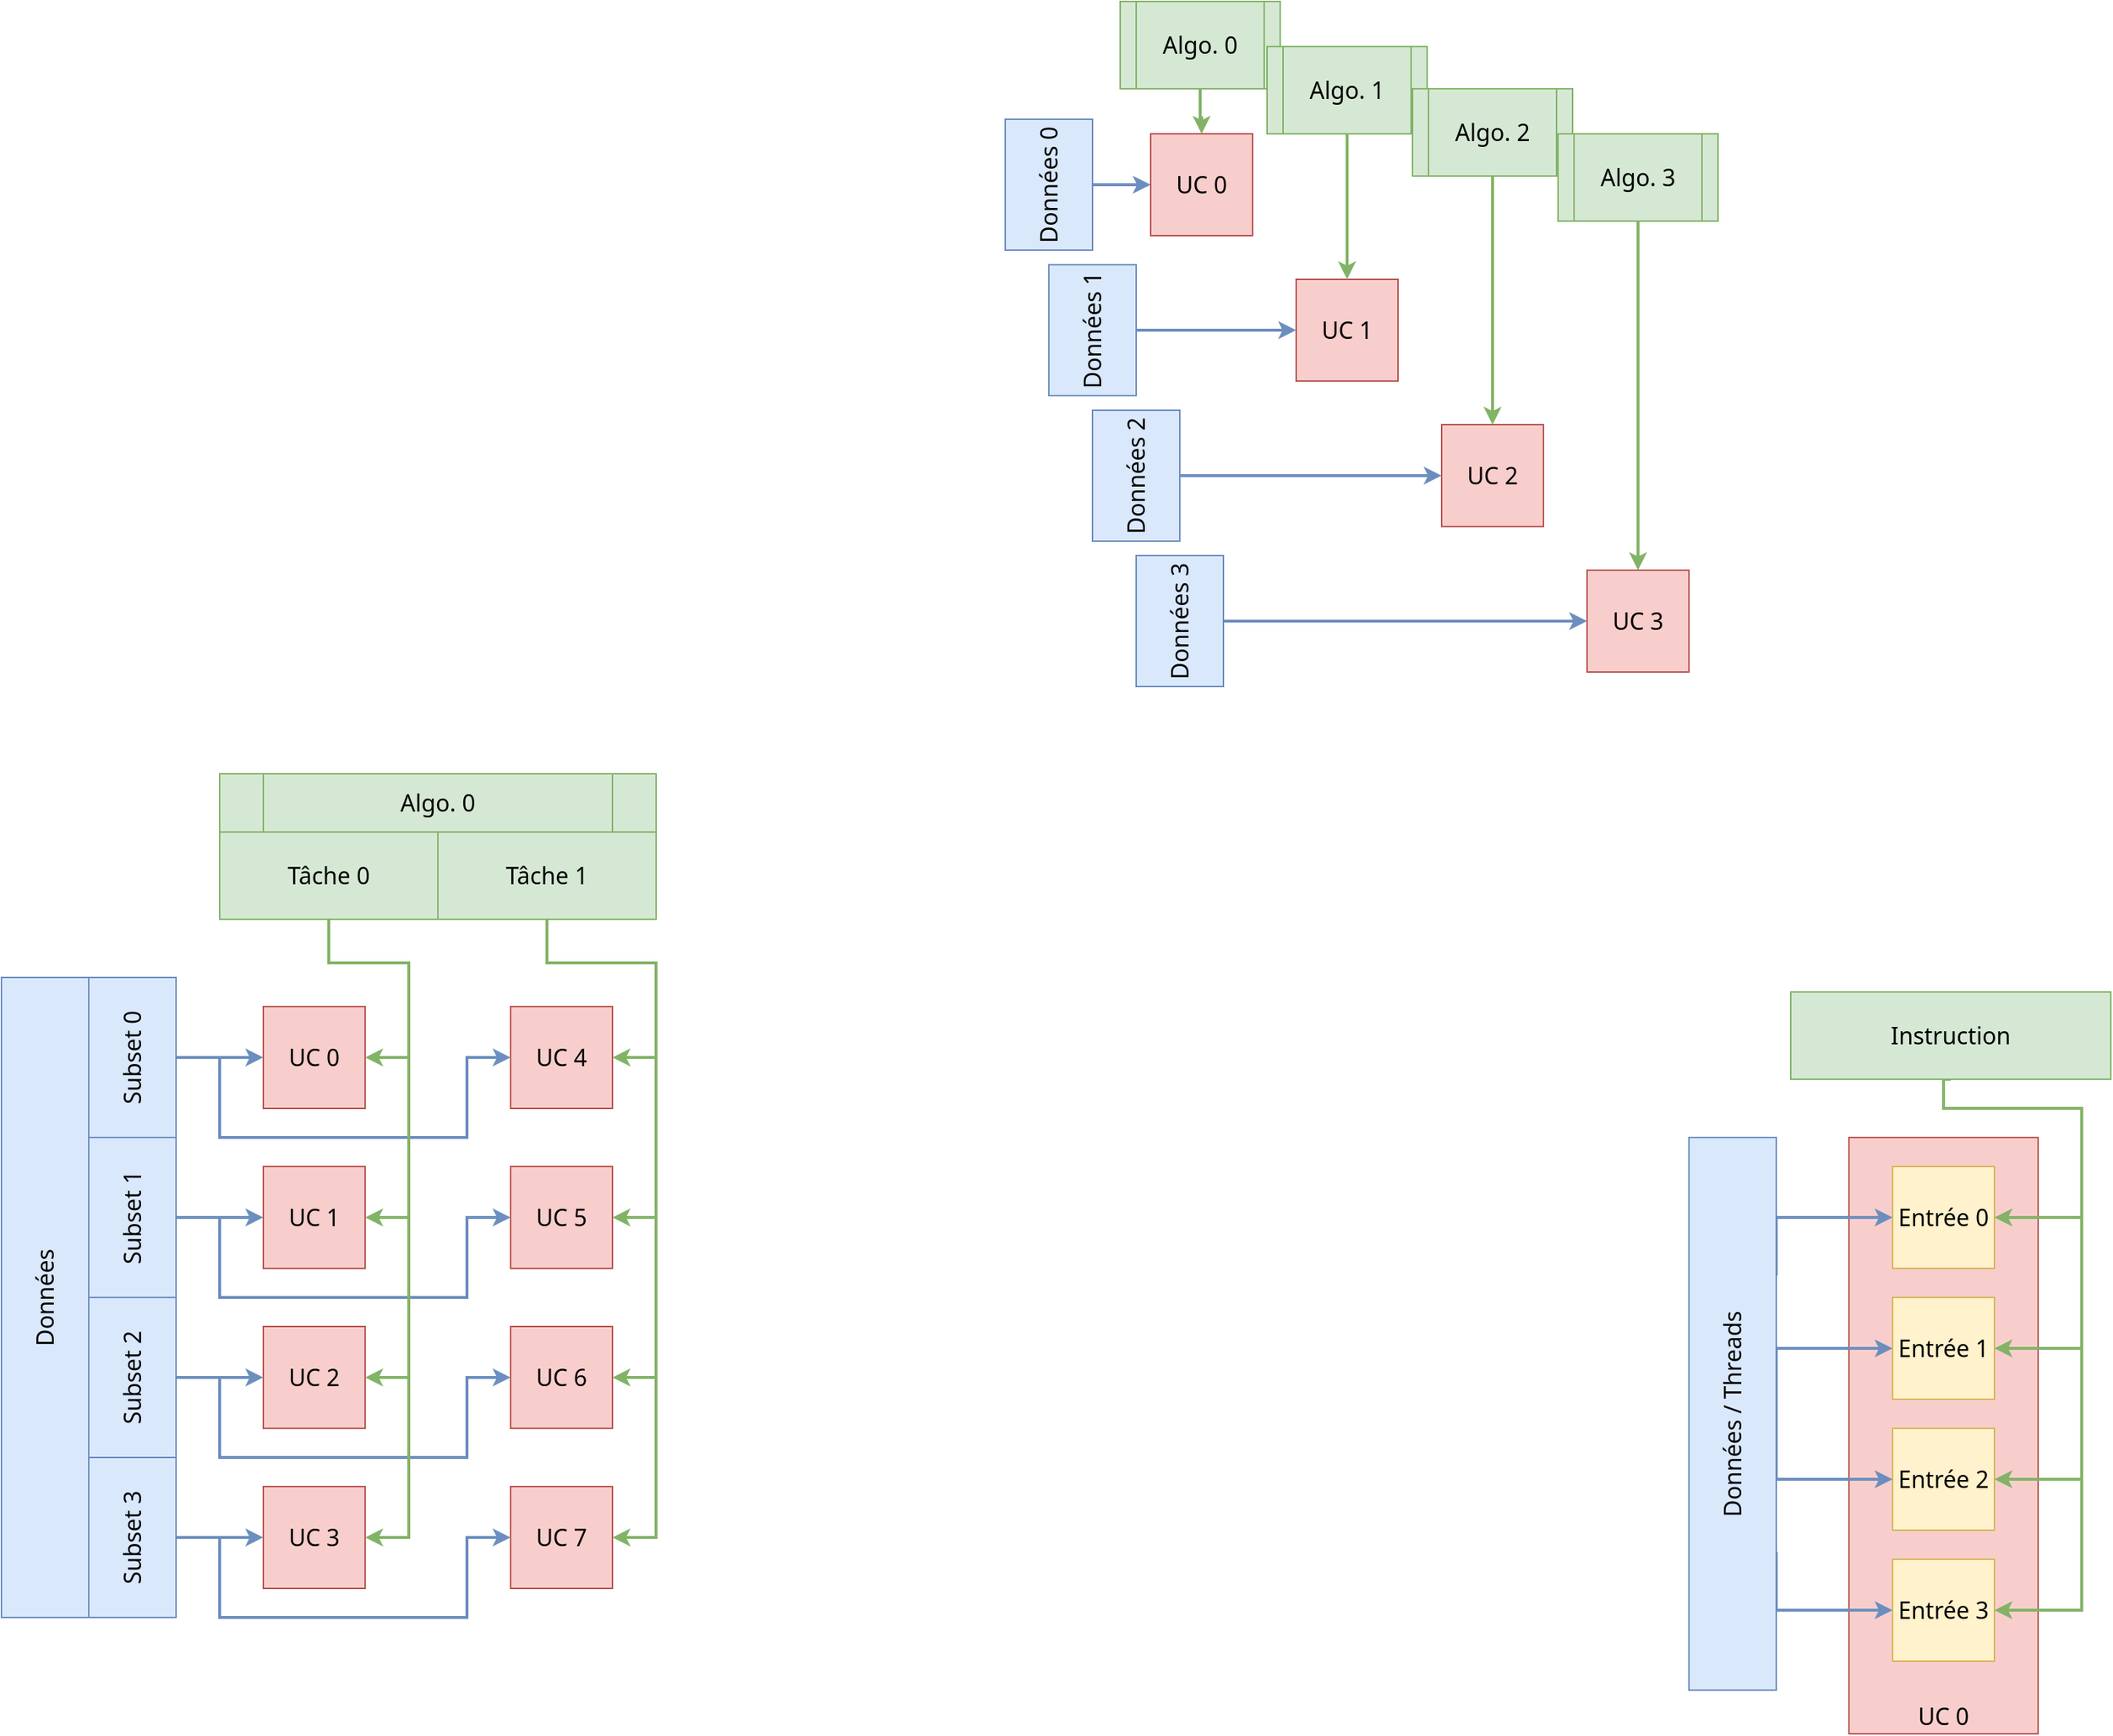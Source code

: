 <mxfile version="20.7.4" type="device"><diagram id="mPu22XG-Mib2CuMvU5zy" name="Page-1"><mxGraphModel dx="2057" dy="1570" grid="1" gridSize="10" guides="1" tooltips="1" connect="1" arrows="1" fold="1" page="0" pageScale="1" pageWidth="1169" pageHeight="827" math="0" shadow="0"><root><mxCell id="0"/><mxCell id="1" parent="0"/><mxCell id="m8-n7NW9YHEEXz4hdI8v-74" value="UC 0" style="rounded=0;whiteSpace=wrap;html=1;fillColor=#f8cecc;strokeColor=#b85450;fontFamily=Noto Sans;fontSize=16;verticalAlign=bottom;labelPosition=center;verticalLabelPosition=middle;align=center;fontStyle=0" parent="1" vertex="1"><mxGeometry x="550" y="190" width="130" height="410" as="geometry"/></mxCell><mxCell id="m8-n7NW9YHEEXz4hdI8v-81" style="edgeStyle=orthogonalEdgeStyle;rounded=0;orthogonalLoop=1;jettySize=auto;html=1;strokeWidth=2;fontFamily=Noto Sans;fontSize=16;entryX=0;entryY=0.5;entryDx=0;entryDy=0;fillColor=#dae8fc;strokeColor=#6c8ebf;exitX=0.75;exitY=1;exitDx=0;exitDy=0;" parent="1" source="m8-n7NW9YHEEXz4hdI8v-80" target="m8-n7NW9YHEEXz4hdI8v-82" edge="1"><mxGeometry relative="1" as="geometry"><mxPoint x="410" y="250" as="targetPoint"/><mxPoint x="400" y="250" as="sourcePoint"/><Array as="points"><mxPoint x="500" y="245"/></Array></mxGeometry></mxCell><mxCell id="m8-n7NW9YHEEXz4hdI8v-83" style="edgeStyle=orthogonalEdgeStyle;rounded=0;orthogonalLoop=1;jettySize=auto;html=1;strokeWidth=2;fontFamily=Noto Sans;fontSize=16;entryX=0;entryY=0.5;entryDx=0;entryDy=0;fillColor=#dae8fc;strokeColor=#6c8ebf;exitX=0.5;exitY=1;exitDx=0;exitDy=0;" parent="1" source="m8-n7NW9YHEEXz4hdI8v-80" target="m8-n7NW9YHEEXz4hdI8v-84" edge="1"><mxGeometry relative="1" as="geometry"><mxPoint x="500" y="330" as="targetPoint"/><mxPoint x="400" y="330" as="sourcePoint"/><Array as="points"><mxPoint x="500" y="335"/></Array></mxGeometry></mxCell><mxCell id="m8-n7NW9YHEEXz4hdI8v-87" style="edgeStyle=orthogonalEdgeStyle;rounded=0;orthogonalLoop=1;jettySize=auto;html=1;strokeWidth=2;fontFamily=Noto Sans;fontSize=16;entryX=0;entryY=0.5;entryDx=0;entryDy=0;fillColor=#dae8fc;strokeColor=#6c8ebf;exitX=0.5;exitY=1;exitDx=0;exitDy=0;" parent="1" source="m8-n7NW9YHEEXz4hdI8v-80" target="m8-n7NW9YHEEXz4hdI8v-85" edge="1"><mxGeometry relative="1" as="geometry"><mxPoint x="590" y="340" as="targetPoint"/><mxPoint x="400" y="410" as="sourcePoint"/><Array as="points"><mxPoint x="500" y="425"/></Array></mxGeometry></mxCell><mxCell id="m8-n7NW9YHEEXz4hdI8v-88" style="edgeStyle=orthogonalEdgeStyle;rounded=0;orthogonalLoop=1;jettySize=auto;html=1;strokeWidth=2;fontFamily=Noto Sans;fontSize=16;entryX=0;entryY=0.5;entryDx=0;entryDy=0;fillColor=#dae8fc;strokeColor=#6c8ebf;exitX=0.25;exitY=1;exitDx=0;exitDy=0;" parent="1" source="m8-n7NW9YHEEXz4hdI8v-80" target="m8-n7NW9YHEEXz4hdI8v-86" edge="1"><mxGeometry relative="1" as="geometry"><mxPoint x="600" y="350" as="targetPoint"/><mxPoint x="400" y="490" as="sourcePoint"/><Array as="points"><mxPoint x="500" y="515"/></Array></mxGeometry></mxCell><mxCell id="m8-n7NW9YHEEXz4hdI8v-6" value="UC 0" style="rounded=0;whiteSpace=wrap;html=1;fontFamily=Noto Sans;fontSize=16;fillColor=#f8cecc;strokeColor=#b85450;" parent="1" vertex="1"><mxGeometry x="-540" y="100" width="70" height="70" as="geometry"/></mxCell><mxCell id="m8-n7NW9YHEEXz4hdI8v-11" value="UC 1" style="rounded=0;whiteSpace=wrap;html=1;fontFamily=Noto Sans;fontSize=16;fillColor=#f8cecc;strokeColor=#b85450;" parent="1" vertex="1"><mxGeometry x="-540" y="210" width="70" height="70" as="geometry"/></mxCell><mxCell id="m8-n7NW9YHEEXz4hdI8v-12" value="UC 2" style="rounded=0;whiteSpace=wrap;html=1;fontFamily=Noto Sans;fontSize=16;fillColor=#f8cecc;strokeColor=#b85450;" parent="1" vertex="1"><mxGeometry x="-540" y="320" width="70" height="70" as="geometry"/></mxCell><mxCell id="m8-n7NW9YHEEXz4hdI8v-13" value="UC 3" style="rounded=0;whiteSpace=wrap;html=1;fontFamily=Noto Sans;fontSize=16;fillColor=#f8cecc;strokeColor=#b85450;" parent="1" vertex="1"><mxGeometry x="-540" y="430" width="70" height="70" as="geometry"/></mxCell><mxCell id="m8-n7NW9YHEEXz4hdI8v-14" value="UC 4" style="rounded=0;whiteSpace=wrap;html=1;fontFamily=Noto Sans;fontSize=16;fillColor=#f8cecc;strokeColor=#b85450;" parent="1" vertex="1"><mxGeometry x="-370" y="100" width="70" height="70" as="geometry"/></mxCell><mxCell id="m8-n7NW9YHEEXz4hdI8v-15" value="UC 5" style="rounded=0;whiteSpace=wrap;html=1;fontFamily=Noto Sans;fontSize=16;fillColor=#f8cecc;strokeColor=#b85450;" parent="1" vertex="1"><mxGeometry x="-370" y="210" width="70" height="70" as="geometry"/></mxCell><mxCell id="m8-n7NW9YHEEXz4hdI8v-16" value="UC 6" style="rounded=0;whiteSpace=wrap;html=1;fontFamily=Noto Sans;fontSize=16;fillColor=#f8cecc;strokeColor=#b85450;" parent="1" vertex="1"><mxGeometry x="-370" y="320" width="70" height="70" as="geometry"/></mxCell><mxCell id="m8-n7NW9YHEEXz4hdI8v-17" value="UC 7" style="rounded=0;whiteSpace=wrap;html=1;fontFamily=Noto Sans;fontSize=16;fillColor=#f8cecc;strokeColor=#b85450;" parent="1" vertex="1"><mxGeometry x="-370" y="430" width="70" height="70" as="geometry"/></mxCell><mxCell id="m8-n7NW9YHEEXz4hdI8v-19" style="edgeStyle=orthogonalEdgeStyle;rounded=0;orthogonalLoop=1;jettySize=auto;html=1;exitX=1;exitY=0.5;exitDx=0;exitDy=0;entryX=0;entryY=0.5;entryDx=0;entryDy=0;fontFamily=Noto Sans;fontSize=16;fillColor=#dae8fc;strokeColor=#6c8ebf;strokeWidth=2;" parent="1" source="m8-n7NW9YHEEXz4hdI8v-18" target="m8-n7NW9YHEEXz4hdI8v-6" edge="1"><mxGeometry relative="1" as="geometry"/></mxCell><mxCell id="m8-n7NW9YHEEXz4hdI8v-20" style="edgeStyle=orthogonalEdgeStyle;shape=connector;rounded=0;orthogonalLoop=1;jettySize=auto;html=1;exitX=1;exitY=0.5;exitDx=0;exitDy=0;entryX=0;entryY=0.5;entryDx=0;entryDy=0;labelBackgroundColor=default;strokeColor=#6c8ebf;strokeWidth=2;fontFamily=Noto Sans;fontSize=16;fontColor=default;endArrow=classic;fillColor=#dae8fc;" parent="1" source="m8-n7NW9YHEEXz4hdI8v-18" target="m8-n7NW9YHEEXz4hdI8v-14" edge="1"><mxGeometry relative="1" as="geometry"><Array as="points"><mxPoint x="-570" y="135"/><mxPoint x="-570" y="190"/><mxPoint x="-400" y="190"/><mxPoint x="-400" y="135"/></Array></mxGeometry></mxCell><mxCell id="m8-n7NW9YHEEXz4hdI8v-18" value="Subset 0" style="rounded=0;whiteSpace=wrap;html=1;fontFamily=Noto Sans;fontSize=16;horizontal=0;fillColor=#dae8fc;strokeColor=#6c8ebf;" parent="1" vertex="1"><mxGeometry x="-660" y="80" width="60" height="110" as="geometry"/></mxCell><mxCell id="m8-n7NW9YHEEXz4hdI8v-25" style="edgeStyle=orthogonalEdgeStyle;shape=connector;rounded=0;orthogonalLoop=1;jettySize=auto;html=1;exitX=1;exitY=0.5;exitDx=0;exitDy=0;entryX=0;entryY=0.5;entryDx=0;entryDy=0;labelBackgroundColor=default;strokeColor=#6c8ebf;strokeWidth=2;fontFamily=Noto Sans;fontSize=16;fontColor=default;endArrow=classic;fillColor=#dae8fc;" parent="1" source="m8-n7NW9YHEEXz4hdI8v-21" target="m8-n7NW9YHEEXz4hdI8v-11" edge="1"><mxGeometry relative="1" as="geometry"/></mxCell><mxCell id="m8-n7NW9YHEEXz4hdI8v-26" style="edgeStyle=orthogonalEdgeStyle;shape=connector;rounded=0;orthogonalLoop=1;jettySize=auto;html=1;exitX=1;exitY=0.5;exitDx=0;exitDy=0;entryX=0;entryY=0.5;entryDx=0;entryDy=0;labelBackgroundColor=default;strokeColor=#6c8ebf;strokeWidth=2;fontFamily=Noto Sans;fontSize=16;fontColor=default;endArrow=classic;fillColor=#dae8fc;" parent="1" source="m8-n7NW9YHEEXz4hdI8v-21" target="m8-n7NW9YHEEXz4hdI8v-15" edge="1"><mxGeometry relative="1" as="geometry"><Array as="points"><mxPoint x="-570" y="245"/><mxPoint x="-570" y="300"/><mxPoint x="-400" y="300"/><mxPoint x="-400" y="245"/></Array></mxGeometry></mxCell><mxCell id="m8-n7NW9YHEEXz4hdI8v-21" value="Subset 1" style="rounded=0;whiteSpace=wrap;html=1;fontFamily=Noto Sans;fontSize=16;horizontal=0;fillColor=#dae8fc;strokeColor=#6c8ebf;" parent="1" vertex="1"><mxGeometry x="-660" y="190" width="60" height="110" as="geometry"/></mxCell><mxCell id="m8-n7NW9YHEEXz4hdI8v-22" value="Données" style="rounded=0;whiteSpace=wrap;html=1;fontFamily=Noto Sans;fontSize=16;horizontal=0;fillColor=#dae8fc;strokeColor=#6c8ebf;" parent="1" vertex="1"><mxGeometry x="-720" y="80" width="60" height="440" as="geometry"/></mxCell><mxCell id="m8-n7NW9YHEEXz4hdI8v-27" style="edgeStyle=orthogonalEdgeStyle;shape=connector;rounded=0;orthogonalLoop=1;jettySize=auto;html=1;exitX=1;exitY=0.5;exitDx=0;exitDy=0;entryX=0;entryY=0.5;entryDx=0;entryDy=0;labelBackgroundColor=default;strokeColor=#6c8ebf;strokeWidth=2;fontFamily=Noto Sans;fontSize=16;fontColor=default;endArrow=classic;fillColor=#dae8fc;" parent="1" source="m8-n7NW9YHEEXz4hdI8v-23" target="m8-n7NW9YHEEXz4hdI8v-12" edge="1"><mxGeometry relative="1" as="geometry"/></mxCell><mxCell id="m8-n7NW9YHEEXz4hdI8v-28" style="edgeStyle=orthogonalEdgeStyle;shape=connector;rounded=0;orthogonalLoop=1;jettySize=auto;html=1;exitX=1;exitY=0.5;exitDx=0;exitDy=0;entryX=0;entryY=0.5;entryDx=0;entryDy=0;labelBackgroundColor=default;strokeColor=#6c8ebf;strokeWidth=2;fontFamily=Noto Sans;fontSize=16;fontColor=default;endArrow=classic;fillColor=#dae8fc;" parent="1" source="m8-n7NW9YHEEXz4hdI8v-23" target="m8-n7NW9YHEEXz4hdI8v-16" edge="1"><mxGeometry relative="1" as="geometry"><Array as="points"><mxPoint x="-570" y="355"/><mxPoint x="-570" y="410"/><mxPoint x="-400" y="410"/><mxPoint x="-400" y="355"/></Array></mxGeometry></mxCell><mxCell id="m8-n7NW9YHEEXz4hdI8v-23" value="Subset 2" style="rounded=0;whiteSpace=wrap;html=1;fontFamily=Noto Sans;fontSize=16;horizontal=0;fillColor=#dae8fc;strokeColor=#6c8ebf;" parent="1" vertex="1"><mxGeometry x="-660" y="300" width="60" height="110" as="geometry"/></mxCell><mxCell id="m8-n7NW9YHEEXz4hdI8v-29" style="edgeStyle=orthogonalEdgeStyle;shape=connector;rounded=0;orthogonalLoop=1;jettySize=auto;html=1;exitX=1;exitY=0.5;exitDx=0;exitDy=0;entryX=0;entryY=0.5;entryDx=0;entryDy=0;labelBackgroundColor=default;strokeColor=#6c8ebf;strokeWidth=2;fontFamily=Noto Sans;fontSize=16;fontColor=default;endArrow=classic;fillColor=#dae8fc;" parent="1" source="m8-n7NW9YHEEXz4hdI8v-24" target="m8-n7NW9YHEEXz4hdI8v-13" edge="1"><mxGeometry relative="1" as="geometry"/></mxCell><mxCell id="m8-n7NW9YHEEXz4hdI8v-30" style="edgeStyle=orthogonalEdgeStyle;shape=connector;rounded=0;orthogonalLoop=1;jettySize=auto;html=1;exitX=1;exitY=0.5;exitDx=0;exitDy=0;entryX=0;entryY=0.5;entryDx=0;entryDy=0;labelBackgroundColor=default;strokeColor=#6c8ebf;strokeWidth=2;fontFamily=Noto Sans;fontSize=16;fontColor=default;endArrow=classic;fillColor=#dae8fc;" parent="1" source="m8-n7NW9YHEEXz4hdI8v-24" target="m8-n7NW9YHEEXz4hdI8v-17" edge="1"><mxGeometry relative="1" as="geometry"><Array as="points"><mxPoint x="-570" y="465"/><mxPoint x="-570" y="520"/><mxPoint x="-400" y="520"/><mxPoint x="-400" y="465"/></Array></mxGeometry></mxCell><mxCell id="m8-n7NW9YHEEXz4hdI8v-24" value="Subset 3" style="rounded=0;whiteSpace=wrap;html=1;fontFamily=Noto Sans;fontSize=16;horizontal=0;fillColor=#dae8fc;strokeColor=#6c8ebf;" parent="1" vertex="1"><mxGeometry x="-660" y="410" width="60" height="110" as="geometry"/></mxCell><mxCell id="m8-n7NW9YHEEXz4hdI8v-31" value="Algo. 0" style="shape=process;whiteSpace=wrap;html=1;backgroundOutline=1;fontFamily=Noto Sans;fontSize=16;fillColor=#d5e8d4;strokeColor=#82b366;" parent="1" vertex="1"><mxGeometry x="-570" y="-60" width="300" height="40" as="geometry"/></mxCell><mxCell id="m8-n7NW9YHEEXz4hdI8v-34" style="edgeStyle=orthogonalEdgeStyle;shape=connector;rounded=0;orthogonalLoop=1;jettySize=auto;html=1;exitX=0.5;exitY=1;exitDx=0;exitDy=0;entryX=1;entryY=0.5;entryDx=0;entryDy=0;labelBackgroundColor=default;strokeColor=#82b366;strokeWidth=2;fontFamily=Noto Sans;fontSize=16;fontColor=default;endArrow=classic;fillColor=#d5e8d4;" parent="1" source="m8-n7NW9YHEEXz4hdI8v-32" target="m8-n7NW9YHEEXz4hdI8v-6" edge="1"><mxGeometry relative="1" as="geometry"><Array as="points"><mxPoint x="-495" y="70"/><mxPoint x="-440" y="70"/><mxPoint x="-440" y="135"/></Array></mxGeometry></mxCell><mxCell id="m8-n7NW9YHEEXz4hdI8v-35" style="edgeStyle=orthogonalEdgeStyle;shape=connector;rounded=0;orthogonalLoop=1;jettySize=auto;html=1;exitX=0.5;exitY=1;exitDx=0;exitDy=0;entryX=1;entryY=0.5;entryDx=0;entryDy=0;labelBackgroundColor=default;strokeColor=#82b366;strokeWidth=2;fontFamily=Noto Sans;fontSize=16;fontColor=default;endArrow=classic;fillColor=#d5e8d4;" parent="1" source="m8-n7NW9YHEEXz4hdI8v-32" target="m8-n7NW9YHEEXz4hdI8v-11" edge="1"><mxGeometry relative="1" as="geometry"><Array as="points"><mxPoint x="-495" y="70"/><mxPoint x="-440" y="70"/><mxPoint x="-440" y="245"/></Array></mxGeometry></mxCell><mxCell id="m8-n7NW9YHEEXz4hdI8v-36" style="edgeStyle=orthogonalEdgeStyle;shape=connector;rounded=0;orthogonalLoop=1;jettySize=auto;html=1;exitX=0.5;exitY=1;exitDx=0;exitDy=0;entryX=1;entryY=0.5;entryDx=0;entryDy=0;labelBackgroundColor=default;strokeColor=#82b366;strokeWidth=2;fontFamily=Noto Sans;fontSize=16;fontColor=default;endArrow=classic;fillColor=#d5e8d4;" parent="1" source="m8-n7NW9YHEEXz4hdI8v-32" target="m8-n7NW9YHEEXz4hdI8v-12" edge="1"><mxGeometry relative="1" as="geometry"><Array as="points"><mxPoint x="-495" y="70"/><mxPoint x="-440" y="70"/><mxPoint x="-440" y="355"/></Array></mxGeometry></mxCell><mxCell id="m8-n7NW9YHEEXz4hdI8v-37" style="edgeStyle=orthogonalEdgeStyle;shape=connector;rounded=0;orthogonalLoop=1;jettySize=auto;html=1;exitX=0.5;exitY=1;exitDx=0;exitDy=0;entryX=1;entryY=0.5;entryDx=0;entryDy=0;labelBackgroundColor=default;strokeColor=#82b366;strokeWidth=2;fontFamily=Noto Sans;fontSize=16;fontColor=default;endArrow=classic;fillColor=#d5e8d4;" parent="1" source="m8-n7NW9YHEEXz4hdI8v-32" target="m8-n7NW9YHEEXz4hdI8v-13" edge="1"><mxGeometry relative="1" as="geometry"><Array as="points"><mxPoint x="-495" y="70"/><mxPoint x="-440" y="70"/><mxPoint x="-440" y="465"/></Array></mxGeometry></mxCell><mxCell id="m8-n7NW9YHEEXz4hdI8v-32" value="Tâche 0" style="rounded=0;whiteSpace=wrap;html=1;fontFamily=Noto Sans;fontSize=16;fillColor=#d5e8d4;strokeColor=#82b366;" parent="1" vertex="1"><mxGeometry x="-570" y="-20" width="150" height="60" as="geometry"/></mxCell><mxCell id="m8-n7NW9YHEEXz4hdI8v-38" style="edgeStyle=orthogonalEdgeStyle;shape=connector;rounded=0;orthogonalLoop=1;jettySize=auto;html=1;exitX=0.5;exitY=1;exitDx=0;exitDy=0;entryX=1;entryY=0.5;entryDx=0;entryDy=0;labelBackgroundColor=default;strokeColor=#82b366;strokeWidth=2;fontFamily=Noto Sans;fontSize=16;fontColor=default;endArrow=classic;fillColor=#d5e8d4;" parent="1" source="m8-n7NW9YHEEXz4hdI8v-33" target="m8-n7NW9YHEEXz4hdI8v-14" edge="1"><mxGeometry relative="1" as="geometry"><Array as="points"><mxPoint x="-345" y="70"/><mxPoint x="-270" y="70"/><mxPoint x="-270" y="135"/></Array></mxGeometry></mxCell><mxCell id="m8-n7NW9YHEEXz4hdI8v-39" style="edgeStyle=orthogonalEdgeStyle;shape=connector;rounded=0;orthogonalLoop=1;jettySize=auto;html=1;exitX=0.5;exitY=1;exitDx=0;exitDy=0;entryX=1;entryY=0.5;entryDx=0;entryDy=0;labelBackgroundColor=default;strokeColor=#82b366;strokeWidth=2;fontFamily=Noto Sans;fontSize=16;fontColor=default;endArrow=classic;fillColor=#d5e8d4;" parent="1" source="m8-n7NW9YHEEXz4hdI8v-33" target="m8-n7NW9YHEEXz4hdI8v-15" edge="1"><mxGeometry relative="1" as="geometry"><Array as="points"><mxPoint x="-345" y="70"/><mxPoint x="-270" y="70"/><mxPoint x="-270" y="245"/></Array></mxGeometry></mxCell><mxCell id="m8-n7NW9YHEEXz4hdI8v-40" style="edgeStyle=orthogonalEdgeStyle;shape=connector;rounded=0;orthogonalLoop=1;jettySize=auto;html=1;exitX=0.5;exitY=1;exitDx=0;exitDy=0;entryX=1;entryY=0.5;entryDx=0;entryDy=0;labelBackgroundColor=default;strokeColor=#82b366;strokeWidth=2;fontFamily=Noto Sans;fontSize=16;fontColor=default;endArrow=classic;fillColor=#d5e8d4;" parent="1" source="m8-n7NW9YHEEXz4hdI8v-33" target="m8-n7NW9YHEEXz4hdI8v-16" edge="1"><mxGeometry relative="1" as="geometry"><Array as="points"><mxPoint x="-345" y="70"/><mxPoint x="-270" y="70"/><mxPoint x="-270" y="355"/></Array></mxGeometry></mxCell><mxCell id="m8-n7NW9YHEEXz4hdI8v-41" style="edgeStyle=orthogonalEdgeStyle;shape=connector;rounded=0;orthogonalLoop=1;jettySize=auto;html=1;exitX=0.5;exitY=1;exitDx=0;exitDy=0;entryX=1;entryY=0.5;entryDx=0;entryDy=0;labelBackgroundColor=default;strokeColor=#82b366;strokeWidth=2;fontFamily=Noto Sans;fontSize=16;fontColor=default;endArrow=classic;fillColor=#d5e8d4;" parent="1" source="m8-n7NW9YHEEXz4hdI8v-33" target="m8-n7NW9YHEEXz4hdI8v-17" edge="1"><mxGeometry relative="1" as="geometry"><Array as="points"><mxPoint x="-345" y="70"/><mxPoint x="-270" y="70"/><mxPoint x="-270" y="465"/></Array></mxGeometry></mxCell><mxCell id="m8-n7NW9YHEEXz4hdI8v-33" value="Tâche 1" style="rounded=0;whiteSpace=wrap;html=1;fontFamily=Noto Sans;fontSize=16;fillColor=#d5e8d4;strokeColor=#82b366;" parent="1" vertex="1"><mxGeometry x="-420" y="-20" width="150" height="60" as="geometry"/></mxCell><mxCell id="m8-n7NW9YHEEXz4hdI8v-115" style="edgeStyle=orthogonalEdgeStyle;shape=connector;rounded=0;orthogonalLoop=1;jettySize=auto;html=1;exitX=0.5;exitY=1;exitDx=0;exitDy=0;entryX=1;entryY=0.5;entryDx=0;entryDy=0;labelBackgroundColor=default;strokeColor=#82b366;strokeWidth=2;fontFamily=Noto Sans;fontSize=16;fontColor=default;endArrow=classic;fillColor=#d5e8d4;" parent="1" source="m8-n7NW9YHEEXz4hdI8v-79" target="m8-n7NW9YHEEXz4hdI8v-82" edge="1"><mxGeometry relative="1" as="geometry"><Array as="points"><mxPoint x="615" y="170"/><mxPoint x="710" y="170"/><mxPoint x="710" y="245"/></Array></mxGeometry></mxCell><mxCell id="m8-n7NW9YHEEXz4hdI8v-116" style="edgeStyle=orthogonalEdgeStyle;shape=connector;rounded=0;orthogonalLoop=1;jettySize=auto;html=1;exitX=0.5;exitY=1;exitDx=0;exitDy=0;entryX=1;entryY=0.5;entryDx=0;entryDy=0;labelBackgroundColor=default;strokeColor=#82b366;strokeWidth=2;fontFamily=Noto Sans;fontSize=16;fontColor=default;endArrow=classic;fillColor=#d5e8d4;" parent="1" source="m8-n7NW9YHEEXz4hdI8v-79" target="m8-n7NW9YHEEXz4hdI8v-84" edge="1"><mxGeometry relative="1" as="geometry"><Array as="points"><mxPoint x="615" y="170"/><mxPoint x="710" y="170"/><mxPoint x="710" y="335"/></Array></mxGeometry></mxCell><mxCell id="m8-n7NW9YHEEXz4hdI8v-117" style="edgeStyle=orthogonalEdgeStyle;shape=connector;rounded=0;orthogonalLoop=1;jettySize=auto;html=1;exitX=0.5;exitY=1;exitDx=0;exitDy=0;entryX=1;entryY=0.5;entryDx=0;entryDy=0;labelBackgroundColor=default;strokeColor=#82b366;strokeWidth=2;fontFamily=Noto Sans;fontSize=16;fontColor=default;endArrow=classic;fillColor=#d5e8d4;" parent="1" source="m8-n7NW9YHEEXz4hdI8v-79" target="m8-n7NW9YHEEXz4hdI8v-85" edge="1"><mxGeometry relative="1" as="geometry"><Array as="points"><mxPoint x="615" y="170"/><mxPoint x="710" y="170"/><mxPoint x="710" y="425"/></Array></mxGeometry></mxCell><mxCell id="m8-n7NW9YHEEXz4hdI8v-118" style="edgeStyle=orthogonalEdgeStyle;shape=connector;rounded=0;orthogonalLoop=1;jettySize=auto;html=1;exitX=0.5;exitY=1;exitDx=0;exitDy=0;entryX=1;entryY=0.5;entryDx=0;entryDy=0;labelBackgroundColor=default;strokeColor=#82b366;strokeWidth=2;fontFamily=Noto Sans;fontSize=16;fontColor=default;endArrow=classic;fillColor=#d5e8d4;" parent="1" source="m8-n7NW9YHEEXz4hdI8v-79" target="m8-n7NW9YHEEXz4hdI8v-86" edge="1"><mxGeometry relative="1" as="geometry"><Array as="points"><mxPoint x="615" y="170"/><mxPoint x="710" y="170"/><mxPoint x="710" y="515"/></Array></mxGeometry></mxCell><mxCell id="m8-n7NW9YHEEXz4hdI8v-79" value="Instruction" style="rounded=0;whiteSpace=wrap;html=1;fontSize=16;fontFamily=Noto Sans;fillColor=#d5e8d4;strokeColor=#82b366;" parent="1" vertex="1"><mxGeometry x="510" y="90" width="220" height="60" as="geometry"/></mxCell><mxCell id="m8-n7NW9YHEEXz4hdI8v-80" value="Données / Threads" style="rounded=0;whiteSpace=wrap;html=1;fontSize=16;fontFamily=Noto Sans;rotation=-90;fillColor=#dae8fc;strokeColor=#6c8ebf;" parent="1" vertex="1"><mxGeometry x="280" y="350" width="380" height="60" as="geometry"/></mxCell><mxCell id="m8-n7NW9YHEEXz4hdI8v-82" value="Entrée 0" style="rounded=0;whiteSpace=wrap;html=1;fontFamily=Noto Sans;fontSize=16;fillColor=#fff2cc;strokeColor=#d6b656;" parent="1" vertex="1"><mxGeometry x="580" y="210" width="70" height="70" as="geometry"/></mxCell><mxCell id="m8-n7NW9YHEEXz4hdI8v-84" value="Entrée 1" style="rounded=0;whiteSpace=wrap;html=1;fontFamily=Noto Sans;fontSize=16;fillColor=#fff2cc;strokeColor=#d6b656;" parent="1" vertex="1"><mxGeometry x="580" y="300" width="70" height="70" as="geometry"/></mxCell><mxCell id="m8-n7NW9YHEEXz4hdI8v-85" value="Entrée 2" style="rounded=0;whiteSpace=wrap;html=1;fontFamily=Noto Sans;fontSize=16;fillColor=#fff2cc;strokeColor=#d6b656;" parent="1" vertex="1"><mxGeometry x="580" y="390" width="70" height="70" as="geometry"/></mxCell><mxCell id="m8-n7NW9YHEEXz4hdI8v-86" value="Entrée 3" style="rounded=0;whiteSpace=wrap;html=1;fontFamily=Noto Sans;fontSize=16;fillColor=#fff2cc;strokeColor=#d6b656;" parent="1" vertex="1"><mxGeometry x="580" y="480" width="70" height="70" as="geometry"/></mxCell><mxCell id="m8-n7NW9YHEEXz4hdI8v-97" value="UC 0" style="rounded=0;whiteSpace=wrap;html=1;fontFamily=Noto Sans;fontSize=16;fillColor=#f8cecc;strokeColor=#b85450;" parent="1" vertex="1"><mxGeometry x="70" y="-500" width="70" height="70" as="geometry"/></mxCell><mxCell id="m8-n7NW9YHEEXz4hdI8v-99" value="UC 1" style="rounded=0;whiteSpace=wrap;html=1;fontFamily=Noto Sans;fontSize=16;fillColor=#f8cecc;strokeColor=#b85450;" parent="1" vertex="1"><mxGeometry x="170" y="-400" width="70" height="70" as="geometry"/></mxCell><mxCell id="m8-n7NW9YHEEXz4hdI8v-100" value="UC 2" style="rounded=0;whiteSpace=wrap;html=1;fontFamily=Noto Sans;fontSize=16;fillColor=#f8cecc;strokeColor=#b85450;" parent="1" vertex="1"><mxGeometry x="270" y="-300" width="70" height="70" as="geometry"/></mxCell><mxCell id="m8-n7NW9YHEEXz4hdI8v-101" value="UC 3" style="rounded=0;whiteSpace=wrap;html=1;fontFamily=Noto Sans;fontSize=16;fillColor=#f8cecc;strokeColor=#b85450;" parent="1" vertex="1"><mxGeometry x="370" y="-200" width="70" height="70" as="geometry"/></mxCell><mxCell id="m8-n7NW9YHEEXz4hdI8v-102" style="edgeStyle=orthogonalEdgeStyle;rounded=0;orthogonalLoop=1;jettySize=auto;html=1;strokeWidth=2;fontFamily=Noto Sans;fontSize=16;entryX=0;entryY=0.5;entryDx=0;entryDy=0;fillColor=#dae8fc;strokeColor=#6c8ebf;exitX=1;exitY=0.5;exitDx=0;exitDy=0;" parent="1" source="m8-n7NW9YHEEXz4hdI8v-106" target="m8-n7NW9YHEEXz4hdI8v-100" edge="1"><mxGeometry relative="1" as="geometry"><mxPoint x="270" y="-300" as="targetPoint"/><mxPoint x="80" y="-230" as="sourcePoint"/></mxGeometry></mxCell><mxCell id="m8-n7NW9YHEEXz4hdI8v-121" style="edgeStyle=orthogonalEdgeStyle;shape=connector;rounded=0;orthogonalLoop=1;jettySize=auto;html=1;exitX=1;exitY=0.5;exitDx=0;exitDy=0;entryX=0;entryY=0.5;entryDx=0;entryDy=0;labelBackgroundColor=default;strokeColor=#6c8ebf;strokeWidth=2;fontFamily=Noto Sans;fontSize=16;fontColor=default;endArrow=classic;fillColor=#dae8fc;" parent="1" source="m8-n7NW9YHEEXz4hdI8v-104" target="m8-n7NW9YHEEXz4hdI8v-97" edge="1"><mxGeometry relative="1" as="geometry"/></mxCell><mxCell id="m8-n7NW9YHEEXz4hdI8v-104" value="Données 0" style="rounded=0;whiteSpace=wrap;html=1;fontFamily=Noto Sans;fontSize=16;horizontal=0;fillColor=#dae8fc;strokeColor=#6c8ebf;" parent="1" vertex="1"><mxGeometry x="-30" y="-510" width="60" height="90" as="geometry"/></mxCell><mxCell id="m8-n7NW9YHEEXz4hdI8v-120" style="edgeStyle=orthogonalEdgeStyle;shape=connector;rounded=0;orthogonalLoop=1;jettySize=auto;html=1;exitX=1;exitY=0.5;exitDx=0;exitDy=0;entryX=0;entryY=0.5;entryDx=0;entryDy=0;labelBackgroundColor=default;strokeColor=#6c8ebf;strokeWidth=2;fontFamily=Noto Sans;fontSize=16;fontColor=default;endArrow=classic;fillColor=#dae8fc;" parent="1" source="m8-n7NW9YHEEXz4hdI8v-105" target="m8-n7NW9YHEEXz4hdI8v-99" edge="1"><mxGeometry relative="1" as="geometry"/></mxCell><mxCell id="m8-n7NW9YHEEXz4hdI8v-105" value="Données 1" style="rounded=0;whiteSpace=wrap;html=1;fontFamily=Noto Sans;fontSize=16;horizontal=0;fillColor=#dae8fc;strokeColor=#6c8ebf;" parent="1" vertex="1"><mxGeometry y="-410" width="60" height="90" as="geometry"/></mxCell><mxCell id="m8-n7NW9YHEEXz4hdI8v-106" value="Données 2" style="rounded=0;whiteSpace=wrap;html=1;fontFamily=Noto Sans;fontSize=16;horizontal=0;fillColor=#dae8fc;strokeColor=#6c8ebf;" parent="1" vertex="1"><mxGeometry x="30" y="-310" width="60" height="90" as="geometry"/></mxCell><mxCell id="m8-n7NW9YHEEXz4hdI8v-114" style="edgeStyle=orthogonalEdgeStyle;shape=connector;rounded=0;orthogonalLoop=1;jettySize=auto;html=1;exitX=1;exitY=0.5;exitDx=0;exitDy=0;entryX=0;entryY=0.5;entryDx=0;entryDy=0;labelBackgroundColor=default;strokeColor=#6c8ebf;strokeWidth=2;fontFamily=Noto Sans;fontSize=16;fontColor=default;endArrow=classic;fillColor=#dae8fc;" parent="1" source="m8-n7NW9YHEEXz4hdI8v-107" target="m8-n7NW9YHEEXz4hdI8v-101" edge="1"><mxGeometry relative="1" as="geometry"/></mxCell><mxCell id="m8-n7NW9YHEEXz4hdI8v-107" value="Données 3" style="rounded=0;whiteSpace=wrap;html=1;fontFamily=Noto Sans;fontSize=16;horizontal=0;fillColor=#dae8fc;strokeColor=#6c8ebf;" parent="1" vertex="1"><mxGeometry x="60" y="-210" width="60" height="90" as="geometry"/></mxCell><mxCell id="m8-n7NW9YHEEXz4hdI8v-126" value="" style="edgeStyle=orthogonalEdgeStyle;shape=connector;rounded=0;orthogonalLoop=1;jettySize=auto;html=1;labelBackgroundColor=default;strokeColor=#82b366;strokeWidth=2;fontFamily=Noto Sans;fontSize=16;fontColor=default;endArrow=classic;fillColor=#d5e8d4;" parent="1" source="m8-n7NW9YHEEXz4hdI8v-108" target="m8-n7NW9YHEEXz4hdI8v-97" edge="1"><mxGeometry relative="1" as="geometry"/></mxCell><mxCell id="m8-n7NW9YHEEXz4hdI8v-108" value="Algo. 0" style="shape=process;whiteSpace=wrap;html=1;backgroundOutline=1;fontFamily=Noto Sans;fontSize=16;fillColor=#d5e8d4;strokeColor=#82b366;" parent="1" vertex="1"><mxGeometry x="49" y="-591" width="110" height="60" as="geometry"/></mxCell><mxCell id="m8-n7NW9YHEEXz4hdI8v-127" style="edgeStyle=orthogonalEdgeStyle;shape=connector;rounded=0;orthogonalLoop=1;jettySize=auto;html=1;exitX=0.5;exitY=1;exitDx=0;exitDy=0;entryX=0.5;entryY=0;entryDx=0;entryDy=0;labelBackgroundColor=default;strokeColor=#82b366;strokeWidth=2;fontFamily=Noto Sans;fontSize=16;fontColor=default;endArrow=classic;fillColor=#d5e8d4;" parent="1" source="m8-n7NW9YHEEXz4hdI8v-109" target="m8-n7NW9YHEEXz4hdI8v-99" edge="1"><mxGeometry relative="1" as="geometry"/></mxCell><mxCell id="m8-n7NW9YHEEXz4hdI8v-109" value="Algo. 1" style="shape=process;whiteSpace=wrap;html=1;backgroundOutline=1;fontFamily=Noto Sans;fontSize=16;fillColor=#d5e8d4;strokeColor=#82b366;" parent="1" vertex="1"><mxGeometry x="150" y="-560" width="110" height="60" as="geometry"/></mxCell><mxCell id="m8-n7NW9YHEEXz4hdI8v-128" style="edgeStyle=orthogonalEdgeStyle;shape=connector;rounded=0;orthogonalLoop=1;jettySize=auto;html=1;exitX=0.5;exitY=1;exitDx=0;exitDy=0;entryX=0.5;entryY=0;entryDx=0;entryDy=0;labelBackgroundColor=default;strokeColor=#82b366;strokeWidth=2;fontFamily=Noto Sans;fontSize=16;fontColor=default;endArrow=classic;fillColor=#d5e8d4;" parent="1" source="m8-n7NW9YHEEXz4hdI8v-110" target="m8-n7NW9YHEEXz4hdI8v-100" edge="1"><mxGeometry relative="1" as="geometry"/></mxCell><mxCell id="m8-n7NW9YHEEXz4hdI8v-110" value="Algo. 2" style="shape=process;whiteSpace=wrap;html=1;backgroundOutline=1;fontFamily=Noto Sans;fontSize=16;fillColor=#d5e8d4;strokeColor=#82b366;" parent="1" vertex="1"><mxGeometry x="250" y="-531" width="110" height="60" as="geometry"/></mxCell><mxCell id="m8-n7NW9YHEEXz4hdI8v-129" style="edgeStyle=orthogonalEdgeStyle;shape=connector;rounded=0;orthogonalLoop=1;jettySize=auto;html=1;exitX=0.5;exitY=1;exitDx=0;exitDy=0;entryX=0.5;entryY=0;entryDx=0;entryDy=0;labelBackgroundColor=default;strokeColor=#82b366;strokeWidth=2;fontFamily=Noto Sans;fontSize=16;fontColor=default;endArrow=classic;fillColor=#d5e8d4;" parent="1" source="m8-n7NW9YHEEXz4hdI8v-111" target="m8-n7NW9YHEEXz4hdI8v-101" edge="1"><mxGeometry relative="1" as="geometry"/></mxCell><mxCell id="m8-n7NW9YHEEXz4hdI8v-111" value="Algo. 3" style="shape=process;whiteSpace=wrap;html=1;backgroundOutline=1;fontFamily=Noto Sans;fontSize=16;fillColor=#d5e8d4;strokeColor=#82b366;" parent="1" vertex="1"><mxGeometry x="350" y="-500" width="110" height="60" as="geometry"/></mxCell></root></mxGraphModel></diagram></mxfile>